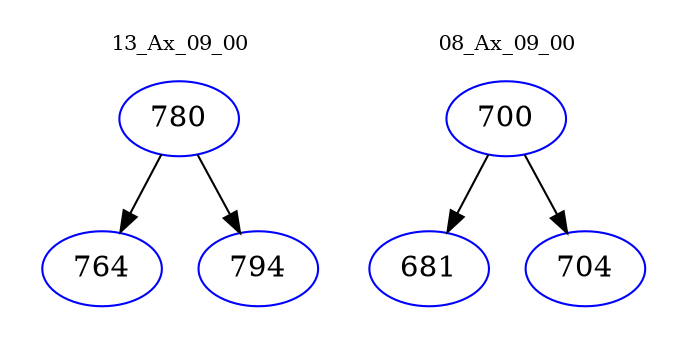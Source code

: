 digraph{
subgraph cluster_0 {
color = white
label = "13_Ax_09_00";
fontsize=10;
T0_780 [label="780", color="blue"]
T0_780 -> T0_764 [color="black"]
T0_764 [label="764", color="blue"]
T0_780 -> T0_794 [color="black"]
T0_794 [label="794", color="blue"]
}
subgraph cluster_1 {
color = white
label = "08_Ax_09_00";
fontsize=10;
T1_700 [label="700", color="blue"]
T1_700 -> T1_681 [color="black"]
T1_681 [label="681", color="blue"]
T1_700 -> T1_704 [color="black"]
T1_704 [label="704", color="blue"]
}
}
